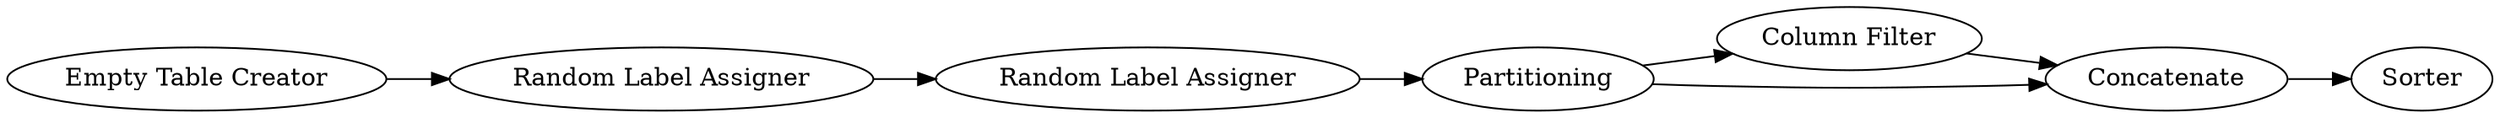 digraph {
	4 -> 5
	3 -> 4
	3 -> 5
	5 -> 6
	1 -> 7
	2 -> 3
	7 -> 2
	5 [label=Concatenate]
	1 [label="Empty Table Creator"]
	7 [label="Random Label Assigner"]
	4 [label="Column Filter"]
	6 [label=Sorter]
	3 [label=Partitioning]
	2 [label="Random Label Assigner"]
	rankdir=LR
}
